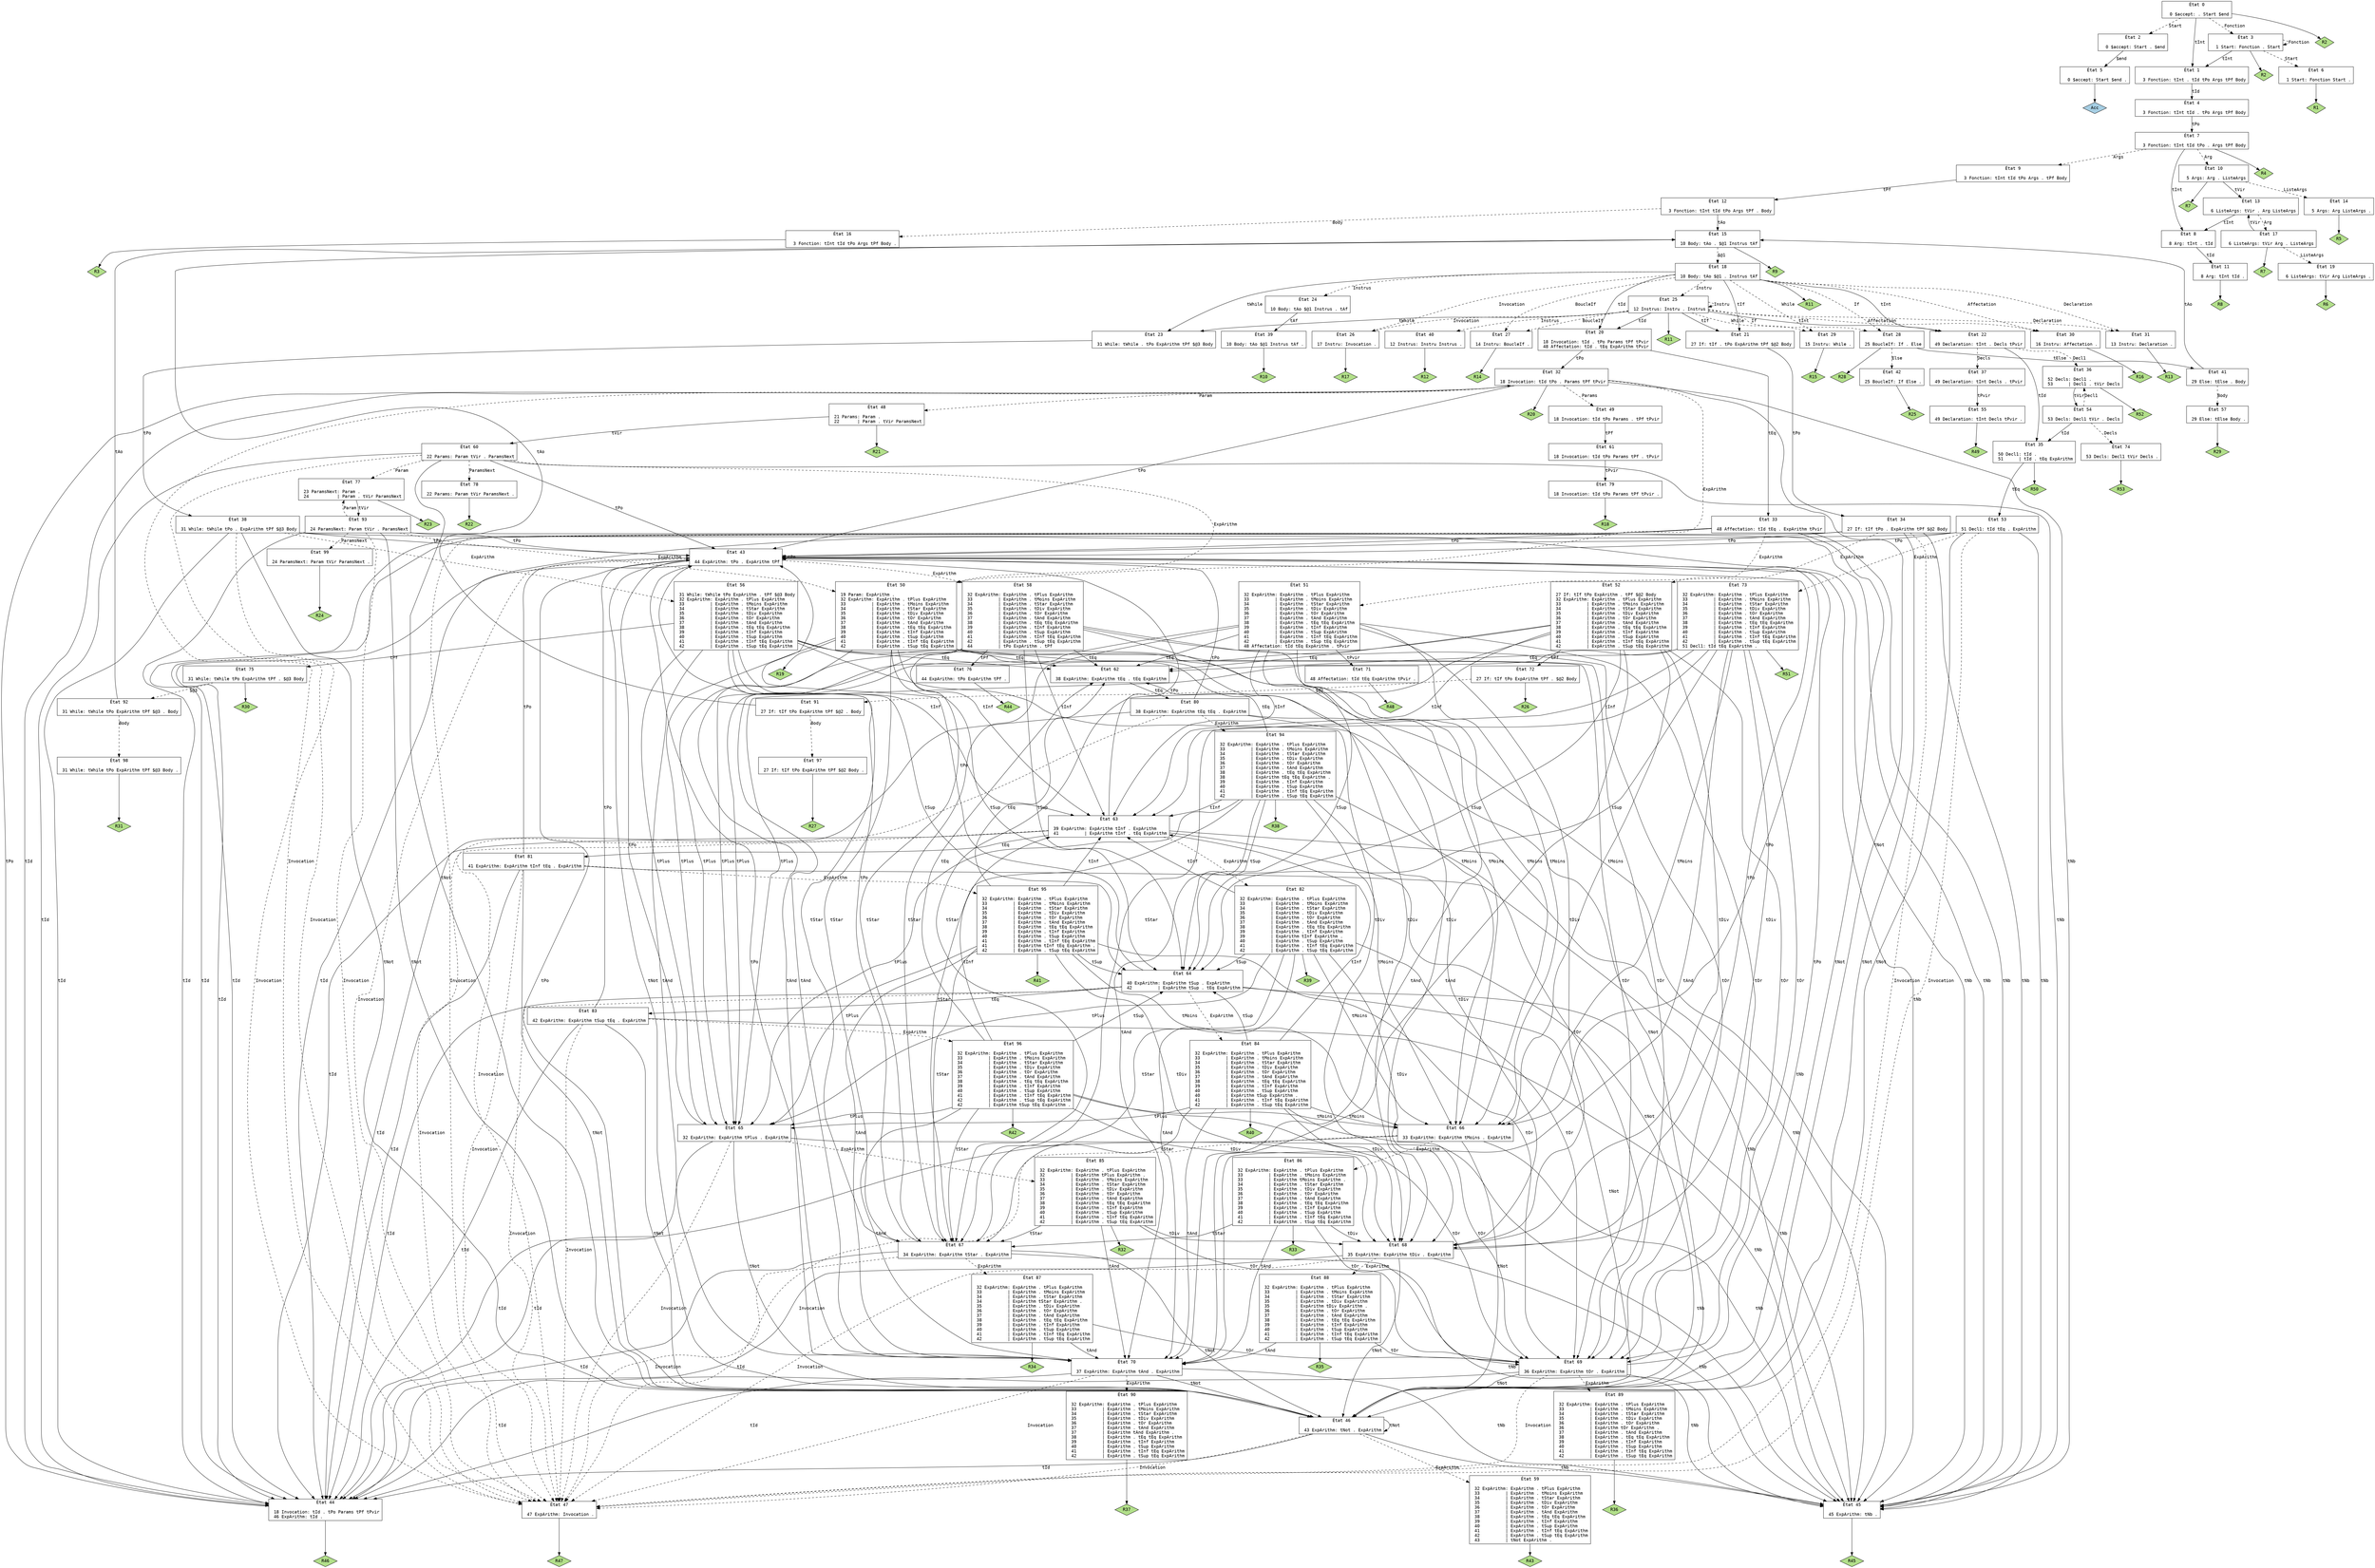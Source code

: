 // Produit par GNU Bison 3.0.2.
// Rapporter les bugs à <bug-bison@gnu.org>.
// Page d'accueil: <http://www.gnu.org/software/bison/>.

digraph "source.yacc"
{
  node [fontname = courier, shape = box, colorscheme = paired6]
  edge [fontname = courier]

  0 [label="État 0\n\l  0 $accept: . Start $end\l"]
  0 -> 1 [style=solid label="tInt"]
  0 -> 2 [style=dashed label="Start"]
  0 -> 3 [style=dashed label="Fonction"]
  0 -> "0R2" [style=solid]
 "0R2" [label="R2", fillcolor=3, shape=diamond, style=filled]
  1 [label="État 1\n\l  3 Fonction: tInt . tId tPo Args tPf Body\l"]
  1 -> 4 [style=solid label="tId"]
  2 [label="État 2\n\l  0 $accept: Start . $end\l"]
  2 -> 5 [style=solid label="$end"]
  3 [label="État 3\n\l  1 Start: Fonction . Start\l"]
  3 -> 1 [style=solid label="tInt"]
  3 -> 6 [style=dashed label="Start"]
  3 -> 3 [style=dashed label="Fonction"]
  3 -> "3R2" [style=solid]
 "3R2" [label="R2", fillcolor=3, shape=diamond, style=filled]
  4 [label="État 4\n\l  3 Fonction: tInt tId . tPo Args tPf Body\l"]
  4 -> 7 [style=solid label="tPo"]
  5 [label="État 5\n\l  0 $accept: Start $end .\l"]
  5 -> "5R0" [style=solid]
 "5R0" [label="Acc", fillcolor=1, shape=diamond, style=filled]
  6 [label="État 6\n\l  1 Start: Fonction Start .\l"]
  6 -> "6R1" [style=solid]
 "6R1" [label="R1", fillcolor=3, shape=diamond, style=filled]
  7 [label="État 7\n\l  3 Fonction: tInt tId tPo . Args tPf Body\l"]
  7 -> 8 [style=solid label="tInt"]
  7 -> 9 [style=dashed label="Args"]
  7 -> 10 [style=dashed label="Arg"]
  7 -> "7R4" [style=solid]
 "7R4" [label="R4", fillcolor=3, shape=diamond, style=filled]
  8 [label="État 8\n\l  8 Arg: tInt . tId\l"]
  8 -> 11 [style=solid label="tId"]
  9 [label="État 9\n\l  3 Fonction: tInt tId tPo Args . tPf Body\l"]
  9 -> 12 [style=solid label="tPf"]
  10 [label="État 10\n\l  5 Args: Arg . ListeArgs\l"]
  10 -> 13 [style=solid label="tVir"]
  10 -> 14 [style=dashed label="ListeArgs"]
  10 -> "10R7" [style=solid]
 "10R7" [label="R7", fillcolor=3, shape=diamond, style=filled]
  11 [label="État 11\n\l  8 Arg: tInt tId .\l"]
  11 -> "11R8" [style=solid]
 "11R8" [label="R8", fillcolor=3, shape=diamond, style=filled]
  12 [label="État 12\n\l  3 Fonction: tInt tId tPo Args tPf . Body\l"]
  12 -> 15 [style=solid label="tAo"]
  12 -> 16 [style=dashed label="Body"]
  13 [label="État 13\n\l  6 ListeArgs: tVir . Arg ListeArgs\l"]
  13 -> 8 [style=solid label="tInt"]
  13 -> 17 [style=dashed label="Arg"]
  14 [label="État 14\n\l  5 Args: Arg ListeArgs .\l"]
  14 -> "14R5" [style=solid]
 "14R5" [label="R5", fillcolor=3, shape=diamond, style=filled]
  15 [label="État 15\n\l 10 Body: tAo . $@1 Instrus tAf\l"]
  15 -> 18 [style=dashed label="$@1"]
  15 -> "15R9" [style=solid]
 "15R9" [label="R9", fillcolor=3, shape=diamond, style=filled]
  16 [label="État 16\n\l  3 Fonction: tInt tId tPo Args tPf Body .\l"]
  16 -> "16R3" [style=solid]
 "16R3" [label="R3", fillcolor=3, shape=diamond, style=filled]
  17 [label="État 17\n\l  6 ListeArgs: tVir Arg . ListeArgs\l"]
  17 -> 13 [style=solid label="tVir"]
  17 -> 19 [style=dashed label="ListeArgs"]
  17 -> "17R7" [style=solid]
 "17R7" [label="R7", fillcolor=3, shape=diamond, style=filled]
  18 [label="État 18\n\l 10 Body: tAo $@1 . Instrus tAf\l"]
  18 -> 20 [style=solid label="tId"]
  18 -> 21 [style=solid label="tIf"]
  18 -> 22 [style=solid label="tInt"]
  18 -> 23 [style=solid label="tWhile"]
  18 -> 24 [style=dashed label="Instrus"]
  18 -> 25 [style=dashed label="Instru"]
  18 -> 26 [style=dashed label="Invocation"]
  18 -> 27 [style=dashed label="BoucleIf"]
  18 -> 28 [style=dashed label="If"]
  18 -> 29 [style=dashed label="While"]
  18 -> 30 [style=dashed label="Affectation"]
  18 -> 31 [style=dashed label="Declaration"]
  18 -> "18R11" [style=solid]
 "18R11" [label="R11", fillcolor=3, shape=diamond, style=filled]
  19 [label="État 19\n\l  6 ListeArgs: tVir Arg ListeArgs .\l"]
  19 -> "19R6" [style=solid]
 "19R6" [label="R6", fillcolor=3, shape=diamond, style=filled]
  20 [label="État 20\n\l 18 Invocation: tId . tPo Params tPf tPvir\l 48 Affectation: tId . tEq ExpArithm tPvir\l"]
  20 -> 32 [style=solid label="tPo"]
  20 -> 33 [style=solid label="tEq"]
  21 [label="État 21\n\l 27 If: tIf . tPo ExpArithm tPf $@2 Body\l"]
  21 -> 34 [style=solid label="tPo"]
  22 [label="État 22\n\l 49 Declaration: tInt . Decls tPvir\l"]
  22 -> 35 [style=solid label="tId"]
  22 -> 36 [style=dashed label="Decl1"]
  22 -> 37 [style=dashed label="Decls"]
  23 [label="État 23\n\l 31 While: tWhile . tPo ExpArithm tPf $@3 Body\l"]
  23 -> 38 [style=solid label="tPo"]
  24 [label="État 24\n\l 10 Body: tAo $@1 Instrus . tAf\l"]
  24 -> 39 [style=solid label="tAf"]
  25 [label="État 25\n\l 12 Instrus: Instru . Instrus\l"]
  25 -> 20 [style=solid label="tId"]
  25 -> 21 [style=solid label="tIf"]
  25 -> 22 [style=solid label="tInt"]
  25 -> 23 [style=solid label="tWhile"]
  25 -> 40 [style=dashed label="Instrus"]
  25 -> 25 [style=dashed label="Instru"]
  25 -> 26 [style=dashed label="Invocation"]
  25 -> 27 [style=dashed label="BoucleIf"]
  25 -> 28 [style=dashed label="If"]
  25 -> 29 [style=dashed label="While"]
  25 -> 30 [style=dashed label="Affectation"]
  25 -> 31 [style=dashed label="Declaration"]
  25 -> "25R11" [style=solid]
 "25R11" [label="R11", fillcolor=3, shape=diamond, style=filled]
  26 [label="État 26\n\l 17 Instru: Invocation .\l"]
  26 -> "26R17" [style=solid]
 "26R17" [label="R17", fillcolor=3, shape=diamond, style=filled]
  27 [label="État 27\n\l 14 Instru: BoucleIf .\l"]
  27 -> "27R14" [style=solid]
 "27R14" [label="R14", fillcolor=3, shape=diamond, style=filled]
  28 [label="État 28\n\l 25 BoucleIf: If . Else\l"]
  28 -> 41 [style=solid label="tElse"]
  28 -> 42 [style=dashed label="Else"]
  28 -> "28R28" [style=solid]
 "28R28" [label="R28", fillcolor=3, shape=diamond, style=filled]
  29 [label="État 29\n\l 15 Instru: While .\l"]
  29 -> "29R15" [style=solid]
 "29R15" [label="R15", fillcolor=3, shape=diamond, style=filled]
  30 [label="État 30\n\l 16 Instru: Affectation .\l"]
  30 -> "30R16" [style=solid]
 "30R16" [label="R16", fillcolor=3, shape=diamond, style=filled]
  31 [label="État 31\n\l 13 Instru: Declaration .\l"]
  31 -> "31R13" [style=solid]
 "31R13" [label="R13", fillcolor=3, shape=diamond, style=filled]
  32 [label="État 32\n\l 18 Invocation: tId tPo . Params tPf tPvir\l"]
  32 -> 43 [style=solid label="tPo"]
  32 -> 44 [style=solid label="tId"]
  32 -> 45 [style=solid label="tNb"]
  32 -> 46 [style=solid label="tNot"]
  32 -> 47 [style=dashed label="Invocation"]
  32 -> 48 [style=dashed label="Param"]
  32 -> 49 [style=dashed label="Params"]
  32 -> 50 [style=dashed label="ExpArithm"]
  32 -> "32R20" [style=solid]
 "32R20" [label="R20", fillcolor=3, shape=diamond, style=filled]
  33 [label="État 33\n\l 48 Affectation: tId tEq . ExpArithm tPvir\l"]
  33 -> 43 [style=solid label="tPo"]
  33 -> 44 [style=solid label="tId"]
  33 -> 45 [style=solid label="tNb"]
  33 -> 46 [style=solid label="tNot"]
  33 -> 47 [style=dashed label="Invocation"]
  33 -> 51 [style=dashed label="ExpArithm"]
  34 [label="État 34\n\l 27 If: tIf tPo . ExpArithm tPf $@2 Body\l"]
  34 -> 43 [style=solid label="tPo"]
  34 -> 44 [style=solid label="tId"]
  34 -> 45 [style=solid label="tNb"]
  34 -> 46 [style=solid label="tNot"]
  34 -> 47 [style=dashed label="Invocation"]
  34 -> 52 [style=dashed label="ExpArithm"]
  35 [label="État 35\n\l 50 Decl1: tId .\l 51      | tId . tEq ExpArithm\l"]
  35 -> 53 [style=solid label="tEq"]
  35 -> "35R50" [style=solid]
 "35R50" [label="R50", fillcolor=3, shape=diamond, style=filled]
  36 [label="État 36\n\l 52 Decls: Decl1 .\l 53      | Decl1 . tVir Decls\l"]
  36 -> 54 [style=solid label="tVir"]
  36 -> "36R52" [style=solid]
 "36R52" [label="R52", fillcolor=3, shape=diamond, style=filled]
  37 [label="État 37\n\l 49 Declaration: tInt Decls . tPvir\l"]
  37 -> 55 [style=solid label="tPvir"]
  38 [label="État 38\n\l 31 While: tWhile tPo . ExpArithm tPf $@3 Body\l"]
  38 -> 43 [style=solid label="tPo"]
  38 -> 44 [style=solid label="tId"]
  38 -> 45 [style=solid label="tNb"]
  38 -> 46 [style=solid label="tNot"]
  38 -> 47 [style=dashed label="Invocation"]
  38 -> 56 [style=dashed label="ExpArithm"]
  39 [label="État 39\n\l 10 Body: tAo $@1 Instrus tAf .\l"]
  39 -> "39R10" [style=solid]
 "39R10" [label="R10", fillcolor=3, shape=diamond, style=filled]
  40 [label="État 40\n\l 12 Instrus: Instru Instrus .\l"]
  40 -> "40R12" [style=solid]
 "40R12" [label="R12", fillcolor=3, shape=diamond, style=filled]
  41 [label="État 41\n\l 29 Else: tElse . Body\l"]
  41 -> 15 [style=solid label="tAo"]
  41 -> 57 [style=dashed label="Body"]
  42 [label="État 42\n\l 25 BoucleIf: If Else .\l"]
  42 -> "42R25" [style=solid]
 "42R25" [label="R25", fillcolor=3, shape=diamond, style=filled]
  43 [label="État 43\n\l 44 ExpArithm: tPo . ExpArithm tPf\l"]
  43 -> 43 [style=solid label="tPo"]
  43 -> 44 [style=solid label="tId"]
  43 -> 45 [style=solid label="tNb"]
  43 -> 46 [style=solid label="tNot"]
  43 -> 47 [style=dashed label="Invocation"]
  43 -> 58 [style=dashed label="ExpArithm"]
  44 [label="État 44\n\l 18 Invocation: tId . tPo Params tPf tPvir\l 46 ExpArithm: tId .\l"]
  44 -> 32 [style=solid label="tPo"]
  44 -> "44R46" [style=solid]
 "44R46" [label="R46", fillcolor=3, shape=diamond, style=filled]
  45 [label="État 45\n\l 45 ExpArithm: tNb .\l"]
  45 -> "45R45" [style=solid]
 "45R45" [label="R45", fillcolor=3, shape=diamond, style=filled]
  46 [label="État 46\n\l 43 ExpArithm: tNot . ExpArithm\l"]
  46 -> 43 [style=solid label="tPo"]
  46 -> 44 [style=solid label="tId"]
  46 -> 45 [style=solid label="tNb"]
  46 -> 46 [style=solid label="tNot"]
  46 -> 47 [style=dashed label="Invocation"]
  46 -> 59 [style=dashed label="ExpArithm"]
  47 [label="État 47\n\l 47 ExpArithm: Invocation .\l"]
  47 -> "47R47" [style=solid]
 "47R47" [label="R47", fillcolor=3, shape=diamond, style=filled]
  48 [label="État 48\n\l 21 Params: Param .\l 22       | Param . tVir ParamsNext\l"]
  48 -> 60 [style=solid label="tVir"]
  48 -> "48R21" [style=solid]
 "48R21" [label="R21", fillcolor=3, shape=diamond, style=filled]
  49 [label="État 49\n\l 18 Invocation: tId tPo Params . tPf tPvir\l"]
  49 -> 61 [style=solid label="tPf"]
  50 [label="État 50\n\l 19 Param: ExpArithm .\l 32 ExpArithm: ExpArithm . tPlus ExpArithm\l 33          | ExpArithm . tMoins ExpArithm\l 34          | ExpArithm . tStar ExpArithm\l 35          | ExpArithm . tDiv ExpArithm\l 36          | ExpArithm . tOr ExpArithm\l 37          | ExpArithm . tAnd ExpArithm\l 38          | ExpArithm . tEq tEq ExpArithm\l 39          | ExpArithm . tInf ExpArithm\l 40          | ExpArithm . tSup ExpArithm\l 41          | ExpArithm . tInf tEq ExpArithm\l 42          | ExpArithm . tSup tEq ExpArithm\l"]
  50 -> 62 [style=solid label="tEq"]
  50 -> 63 [style=solid label="tInf"]
  50 -> 64 [style=solid label="tSup"]
  50 -> 65 [style=solid label="tPlus"]
  50 -> 66 [style=solid label="tMoins"]
  50 -> 67 [style=solid label="tStar"]
  50 -> 68 [style=solid label="tDiv"]
  50 -> 69 [style=solid label="tOr"]
  50 -> 70 [style=solid label="tAnd"]
  50 -> "50R19" [style=solid]
 "50R19" [label="R19", fillcolor=3, shape=diamond, style=filled]
  51 [label="État 51\n\l 32 ExpArithm: ExpArithm . tPlus ExpArithm\l 33          | ExpArithm . tMoins ExpArithm\l 34          | ExpArithm . tStar ExpArithm\l 35          | ExpArithm . tDiv ExpArithm\l 36          | ExpArithm . tOr ExpArithm\l 37          | ExpArithm . tAnd ExpArithm\l 38          | ExpArithm . tEq tEq ExpArithm\l 39          | ExpArithm . tInf ExpArithm\l 40          | ExpArithm . tSup ExpArithm\l 41          | ExpArithm . tInf tEq ExpArithm\l 42          | ExpArithm . tSup tEq ExpArithm\l 48 Affectation: tId tEq ExpArithm . tPvir\l"]
  51 -> 71 [style=solid label="tPvir"]
  51 -> 62 [style=solid label="tEq"]
  51 -> 63 [style=solid label="tInf"]
  51 -> 64 [style=solid label="tSup"]
  51 -> 65 [style=solid label="tPlus"]
  51 -> 66 [style=solid label="tMoins"]
  51 -> 67 [style=solid label="tStar"]
  51 -> 68 [style=solid label="tDiv"]
  51 -> 69 [style=solid label="tOr"]
  51 -> 70 [style=solid label="tAnd"]
  52 [label="État 52\n\l 27 If: tIf tPo ExpArithm . tPf $@2 Body\l 32 ExpArithm: ExpArithm . tPlus ExpArithm\l 33          | ExpArithm . tMoins ExpArithm\l 34          | ExpArithm . tStar ExpArithm\l 35          | ExpArithm . tDiv ExpArithm\l 36          | ExpArithm . tOr ExpArithm\l 37          | ExpArithm . tAnd ExpArithm\l 38          | ExpArithm . tEq tEq ExpArithm\l 39          | ExpArithm . tInf ExpArithm\l 40          | ExpArithm . tSup ExpArithm\l 41          | ExpArithm . tInf tEq ExpArithm\l 42          | ExpArithm . tSup tEq ExpArithm\l"]
  52 -> 72 [style=solid label="tPf"]
  52 -> 62 [style=solid label="tEq"]
  52 -> 63 [style=solid label="tInf"]
  52 -> 64 [style=solid label="tSup"]
  52 -> 65 [style=solid label="tPlus"]
  52 -> 66 [style=solid label="tMoins"]
  52 -> 67 [style=solid label="tStar"]
  52 -> 68 [style=solid label="tDiv"]
  52 -> 69 [style=solid label="tOr"]
  52 -> 70 [style=solid label="tAnd"]
  53 [label="État 53\n\l 51 Decl1: tId tEq . ExpArithm\l"]
  53 -> 43 [style=solid label="tPo"]
  53 -> 44 [style=solid label="tId"]
  53 -> 45 [style=solid label="tNb"]
  53 -> 46 [style=solid label="tNot"]
  53 -> 47 [style=dashed label="Invocation"]
  53 -> 73 [style=dashed label="ExpArithm"]
  54 [label="État 54\n\l 53 Decls: Decl1 tVir . Decls\l"]
  54 -> 35 [style=solid label="tId"]
  54 -> 36 [style=dashed label="Decl1"]
  54 -> 74 [style=dashed label="Decls"]
  55 [label="État 55\n\l 49 Declaration: tInt Decls tPvir .\l"]
  55 -> "55R49" [style=solid]
 "55R49" [label="R49", fillcolor=3, shape=diamond, style=filled]
  56 [label="État 56\n\l 31 While: tWhile tPo ExpArithm . tPf $@3 Body\l 32 ExpArithm: ExpArithm . tPlus ExpArithm\l 33          | ExpArithm . tMoins ExpArithm\l 34          | ExpArithm . tStar ExpArithm\l 35          | ExpArithm . tDiv ExpArithm\l 36          | ExpArithm . tOr ExpArithm\l 37          | ExpArithm . tAnd ExpArithm\l 38          | ExpArithm . tEq tEq ExpArithm\l 39          | ExpArithm . tInf ExpArithm\l 40          | ExpArithm . tSup ExpArithm\l 41          | ExpArithm . tInf tEq ExpArithm\l 42          | ExpArithm . tSup tEq ExpArithm\l"]
  56 -> 75 [style=solid label="tPf"]
  56 -> 62 [style=solid label="tEq"]
  56 -> 63 [style=solid label="tInf"]
  56 -> 64 [style=solid label="tSup"]
  56 -> 65 [style=solid label="tPlus"]
  56 -> 66 [style=solid label="tMoins"]
  56 -> 67 [style=solid label="tStar"]
  56 -> 68 [style=solid label="tDiv"]
  56 -> 69 [style=solid label="tOr"]
  56 -> 70 [style=solid label="tAnd"]
  57 [label="État 57\n\l 29 Else: tElse Body .\l"]
  57 -> "57R29" [style=solid]
 "57R29" [label="R29", fillcolor=3, shape=diamond, style=filled]
  58 [label="État 58\n\l 32 ExpArithm: ExpArithm . tPlus ExpArithm\l 33          | ExpArithm . tMoins ExpArithm\l 34          | ExpArithm . tStar ExpArithm\l 35          | ExpArithm . tDiv ExpArithm\l 36          | ExpArithm . tOr ExpArithm\l 37          | ExpArithm . tAnd ExpArithm\l 38          | ExpArithm . tEq tEq ExpArithm\l 39          | ExpArithm . tInf ExpArithm\l 40          | ExpArithm . tSup ExpArithm\l 41          | ExpArithm . tInf tEq ExpArithm\l 42          | ExpArithm . tSup tEq ExpArithm\l 44          | tPo ExpArithm . tPf\l"]
  58 -> 76 [style=solid label="tPf"]
  58 -> 62 [style=solid label="tEq"]
  58 -> 63 [style=solid label="tInf"]
  58 -> 64 [style=solid label="tSup"]
  58 -> 65 [style=solid label="tPlus"]
  58 -> 66 [style=solid label="tMoins"]
  58 -> 67 [style=solid label="tStar"]
  58 -> 68 [style=solid label="tDiv"]
  58 -> 69 [style=solid label="tOr"]
  58 -> 70 [style=solid label="tAnd"]
  59 [label="État 59\n\l 32 ExpArithm: ExpArithm . tPlus ExpArithm\l 33          | ExpArithm . tMoins ExpArithm\l 34          | ExpArithm . tStar ExpArithm\l 35          | ExpArithm . tDiv ExpArithm\l 36          | ExpArithm . tOr ExpArithm\l 37          | ExpArithm . tAnd ExpArithm\l 38          | ExpArithm . tEq tEq ExpArithm\l 39          | ExpArithm . tInf ExpArithm\l 40          | ExpArithm . tSup ExpArithm\l 41          | ExpArithm . tInf tEq ExpArithm\l 42          | ExpArithm . tSup tEq ExpArithm\l 43          | tNot ExpArithm .\l"]
  59 -> "59R43" [style=solid]
 "59R43" [label="R43", fillcolor=3, shape=diamond, style=filled]
  60 [label="État 60\n\l 22 Params: Param tVir . ParamsNext\l"]
  60 -> 43 [style=solid label="tPo"]
  60 -> 44 [style=solid label="tId"]
  60 -> 45 [style=solid label="tNb"]
  60 -> 46 [style=solid label="tNot"]
  60 -> 47 [style=dashed label="Invocation"]
  60 -> 77 [style=dashed label="Param"]
  60 -> 78 [style=dashed label="ParamsNext"]
  60 -> 50 [style=dashed label="ExpArithm"]
  61 [label="État 61\n\l 18 Invocation: tId tPo Params tPf . tPvir\l"]
  61 -> 79 [style=solid label="tPvir"]
  62 [label="État 62\n\l 38 ExpArithm: ExpArithm tEq . tEq ExpArithm\l"]
  62 -> 80 [style=solid label="tEq"]
  63 [label="État 63\n\l 39 ExpArithm: ExpArithm tInf . ExpArithm\l 41          | ExpArithm tInf . tEq ExpArithm\l"]
  63 -> 43 [style=solid label="tPo"]
  63 -> 44 [style=solid label="tId"]
  63 -> 45 [style=solid label="tNb"]
  63 -> 81 [style=solid label="tEq"]
  63 -> 46 [style=solid label="tNot"]
  63 -> 47 [style=dashed label="Invocation"]
  63 -> 82 [style=dashed label="ExpArithm"]
  64 [label="État 64\n\l 40 ExpArithm: ExpArithm tSup . ExpArithm\l 42          | ExpArithm tSup . tEq ExpArithm\l"]
  64 -> 43 [style=solid label="tPo"]
  64 -> 44 [style=solid label="tId"]
  64 -> 45 [style=solid label="tNb"]
  64 -> 83 [style=solid label="tEq"]
  64 -> 46 [style=solid label="tNot"]
  64 -> 47 [style=dashed label="Invocation"]
  64 -> 84 [style=dashed label="ExpArithm"]
  65 [label="État 65\n\l 32 ExpArithm: ExpArithm tPlus . ExpArithm\l"]
  65 -> 43 [style=solid label="tPo"]
  65 -> 44 [style=solid label="tId"]
  65 -> 45 [style=solid label="tNb"]
  65 -> 46 [style=solid label="tNot"]
  65 -> 47 [style=dashed label="Invocation"]
  65 -> 85 [style=dashed label="ExpArithm"]
  66 [label="État 66\n\l 33 ExpArithm: ExpArithm tMoins . ExpArithm\l"]
  66 -> 43 [style=solid label="tPo"]
  66 -> 44 [style=solid label="tId"]
  66 -> 45 [style=solid label="tNb"]
  66 -> 46 [style=solid label="tNot"]
  66 -> 47 [style=dashed label="Invocation"]
  66 -> 86 [style=dashed label="ExpArithm"]
  67 [label="État 67\n\l 34 ExpArithm: ExpArithm tStar . ExpArithm\l"]
  67 -> 43 [style=solid label="tPo"]
  67 -> 44 [style=solid label="tId"]
  67 -> 45 [style=solid label="tNb"]
  67 -> 46 [style=solid label="tNot"]
  67 -> 47 [style=dashed label="Invocation"]
  67 -> 87 [style=dashed label="ExpArithm"]
  68 [label="État 68\n\l 35 ExpArithm: ExpArithm tDiv . ExpArithm\l"]
  68 -> 43 [style=solid label="tPo"]
  68 -> 44 [style=solid label="tId"]
  68 -> 45 [style=solid label="tNb"]
  68 -> 46 [style=solid label="tNot"]
  68 -> 47 [style=dashed label="Invocation"]
  68 -> 88 [style=dashed label="ExpArithm"]
  69 [label="État 69\n\l 36 ExpArithm: ExpArithm tOr . ExpArithm\l"]
  69 -> 43 [style=solid label="tPo"]
  69 -> 44 [style=solid label="tId"]
  69 -> 45 [style=solid label="tNb"]
  69 -> 46 [style=solid label="tNot"]
  69 -> 47 [style=dashed label="Invocation"]
  69 -> 89 [style=dashed label="ExpArithm"]
  70 [label="État 70\n\l 37 ExpArithm: ExpArithm tAnd . ExpArithm\l"]
  70 -> 43 [style=solid label="tPo"]
  70 -> 44 [style=solid label="tId"]
  70 -> 45 [style=solid label="tNb"]
  70 -> 46 [style=solid label="tNot"]
  70 -> 47 [style=dashed label="Invocation"]
  70 -> 90 [style=dashed label="ExpArithm"]
  71 [label="État 71\n\l 48 Affectation: tId tEq ExpArithm tPvir .\l"]
  71 -> "71R48" [style=solid]
 "71R48" [label="R48", fillcolor=3, shape=diamond, style=filled]
  72 [label="État 72\n\l 27 If: tIf tPo ExpArithm tPf . $@2 Body\l"]
  72 -> 91 [style=dashed label="$@2"]
  72 -> "72R26" [style=solid]
 "72R26" [label="R26", fillcolor=3, shape=diamond, style=filled]
  73 [label="État 73\n\l 32 ExpArithm: ExpArithm . tPlus ExpArithm\l 33          | ExpArithm . tMoins ExpArithm\l 34          | ExpArithm . tStar ExpArithm\l 35          | ExpArithm . tDiv ExpArithm\l 36          | ExpArithm . tOr ExpArithm\l 37          | ExpArithm . tAnd ExpArithm\l 38          | ExpArithm . tEq tEq ExpArithm\l 39          | ExpArithm . tInf ExpArithm\l 40          | ExpArithm . tSup ExpArithm\l 41          | ExpArithm . tInf tEq ExpArithm\l 42          | ExpArithm . tSup tEq ExpArithm\l 51 Decl1: tId tEq ExpArithm .\l"]
  73 -> 62 [style=solid label="tEq"]
  73 -> 63 [style=solid label="tInf"]
  73 -> 64 [style=solid label="tSup"]
  73 -> 65 [style=solid label="tPlus"]
  73 -> 66 [style=solid label="tMoins"]
  73 -> 67 [style=solid label="tStar"]
  73 -> 68 [style=solid label="tDiv"]
  73 -> 69 [style=solid label="tOr"]
  73 -> 70 [style=solid label="tAnd"]
  73 -> "73R51" [style=solid]
 "73R51" [label="R51", fillcolor=3, shape=diamond, style=filled]
  74 [label="État 74\n\l 53 Decls: Decl1 tVir Decls .\l"]
  74 -> "74R53" [style=solid]
 "74R53" [label="R53", fillcolor=3, shape=diamond, style=filled]
  75 [label="État 75\n\l 31 While: tWhile tPo ExpArithm tPf . $@3 Body\l"]
  75 -> 92 [style=dashed label="$@3"]
  75 -> "75R30" [style=solid]
 "75R30" [label="R30", fillcolor=3, shape=diamond, style=filled]
  76 [label="État 76\n\l 44 ExpArithm: tPo ExpArithm tPf .\l"]
  76 -> "76R44" [style=solid]
 "76R44" [label="R44", fillcolor=3, shape=diamond, style=filled]
  77 [label="État 77\n\l 23 ParamsNext: Param .\l 24           | Param . tVir ParamsNext\l"]
  77 -> 93 [style=solid label="tVir"]
  77 -> "77R23" [style=solid]
 "77R23" [label="R23", fillcolor=3, shape=diamond, style=filled]
  78 [label="État 78\n\l 22 Params: Param tVir ParamsNext .\l"]
  78 -> "78R22" [style=solid]
 "78R22" [label="R22", fillcolor=3, shape=diamond, style=filled]
  79 [label="État 79\n\l 18 Invocation: tId tPo Params tPf tPvir .\l"]
  79 -> "79R18" [style=solid]
 "79R18" [label="R18", fillcolor=3, shape=diamond, style=filled]
  80 [label="État 80\n\l 38 ExpArithm: ExpArithm tEq tEq . ExpArithm\l"]
  80 -> 43 [style=solid label="tPo"]
  80 -> 44 [style=solid label="tId"]
  80 -> 45 [style=solid label="tNb"]
  80 -> 46 [style=solid label="tNot"]
  80 -> 47 [style=dashed label="Invocation"]
  80 -> 94 [style=dashed label="ExpArithm"]
  81 [label="État 81\n\l 41 ExpArithm: ExpArithm tInf tEq . ExpArithm\l"]
  81 -> 43 [style=solid label="tPo"]
  81 -> 44 [style=solid label="tId"]
  81 -> 45 [style=solid label="tNb"]
  81 -> 46 [style=solid label="tNot"]
  81 -> 47 [style=dashed label="Invocation"]
  81 -> 95 [style=dashed label="ExpArithm"]
  82 [label="État 82\n\l 32 ExpArithm: ExpArithm . tPlus ExpArithm\l 33          | ExpArithm . tMoins ExpArithm\l 34          | ExpArithm . tStar ExpArithm\l 35          | ExpArithm . tDiv ExpArithm\l 36          | ExpArithm . tOr ExpArithm\l 37          | ExpArithm . tAnd ExpArithm\l 38          | ExpArithm . tEq tEq ExpArithm\l 39          | ExpArithm . tInf ExpArithm\l 39          | ExpArithm tInf ExpArithm .\l 40          | ExpArithm . tSup ExpArithm\l 41          | ExpArithm . tInf tEq ExpArithm\l 42          | ExpArithm . tSup tEq ExpArithm\l"]
  82 -> 63 [style=solid label="tInf"]
  82 -> 64 [style=solid label="tSup"]
  82 -> 65 [style=solid label="tPlus"]
  82 -> 66 [style=solid label="tMoins"]
  82 -> 67 [style=solid label="tStar"]
  82 -> 68 [style=solid label="tDiv"]
  82 -> 69 [style=solid label="tOr"]
  82 -> 70 [style=solid label="tAnd"]
  82 -> "82R39" [style=solid]
 "82R39" [label="R39", fillcolor=3, shape=diamond, style=filled]
  83 [label="État 83\n\l 42 ExpArithm: ExpArithm tSup tEq . ExpArithm\l"]
  83 -> 43 [style=solid label="tPo"]
  83 -> 44 [style=solid label="tId"]
  83 -> 45 [style=solid label="tNb"]
  83 -> 46 [style=solid label="tNot"]
  83 -> 47 [style=dashed label="Invocation"]
  83 -> 96 [style=dashed label="ExpArithm"]
  84 [label="État 84\n\l 32 ExpArithm: ExpArithm . tPlus ExpArithm\l 33          | ExpArithm . tMoins ExpArithm\l 34          | ExpArithm . tStar ExpArithm\l 35          | ExpArithm . tDiv ExpArithm\l 36          | ExpArithm . tOr ExpArithm\l 37          | ExpArithm . tAnd ExpArithm\l 38          | ExpArithm . tEq tEq ExpArithm\l 39          | ExpArithm . tInf ExpArithm\l 40          | ExpArithm . tSup ExpArithm\l 40          | ExpArithm tSup ExpArithm .\l 41          | ExpArithm . tInf tEq ExpArithm\l 42          | ExpArithm . tSup tEq ExpArithm\l"]
  84 -> 63 [style=solid label="tInf"]
  84 -> 64 [style=solid label="tSup"]
  84 -> 65 [style=solid label="tPlus"]
  84 -> 66 [style=solid label="tMoins"]
  84 -> 67 [style=solid label="tStar"]
  84 -> 68 [style=solid label="tDiv"]
  84 -> 69 [style=solid label="tOr"]
  84 -> 70 [style=solid label="tAnd"]
  84 -> "84R40" [style=solid]
 "84R40" [label="R40", fillcolor=3, shape=diamond, style=filled]
  85 [label="État 85\n\l 32 ExpArithm: ExpArithm . tPlus ExpArithm\l 32          | ExpArithm tPlus ExpArithm .\l 33          | ExpArithm . tMoins ExpArithm\l 34          | ExpArithm . tStar ExpArithm\l 35          | ExpArithm . tDiv ExpArithm\l 36          | ExpArithm . tOr ExpArithm\l 37          | ExpArithm . tAnd ExpArithm\l 38          | ExpArithm . tEq tEq ExpArithm\l 39          | ExpArithm . tInf ExpArithm\l 40          | ExpArithm . tSup ExpArithm\l 41          | ExpArithm . tInf tEq ExpArithm\l 42          | ExpArithm . tSup tEq ExpArithm\l"]
  85 -> 67 [style=solid label="tStar"]
  85 -> 68 [style=solid label="tDiv"]
  85 -> 69 [style=solid label="tOr"]
  85 -> 70 [style=solid label="tAnd"]
  85 -> "85R32" [style=solid]
 "85R32" [label="R32", fillcolor=3, shape=diamond, style=filled]
  86 [label="État 86\n\l 32 ExpArithm: ExpArithm . tPlus ExpArithm\l 33          | ExpArithm . tMoins ExpArithm\l 33          | ExpArithm tMoins ExpArithm .\l 34          | ExpArithm . tStar ExpArithm\l 35          | ExpArithm . tDiv ExpArithm\l 36          | ExpArithm . tOr ExpArithm\l 37          | ExpArithm . tAnd ExpArithm\l 38          | ExpArithm . tEq tEq ExpArithm\l 39          | ExpArithm . tInf ExpArithm\l 40          | ExpArithm . tSup ExpArithm\l 41          | ExpArithm . tInf tEq ExpArithm\l 42          | ExpArithm . tSup tEq ExpArithm\l"]
  86 -> 67 [style=solid label="tStar"]
  86 -> 68 [style=solid label="tDiv"]
  86 -> 69 [style=solid label="tOr"]
  86 -> 70 [style=solid label="tAnd"]
  86 -> "86R33" [style=solid]
 "86R33" [label="R33", fillcolor=3, shape=diamond, style=filled]
  87 [label="État 87\n\l 32 ExpArithm: ExpArithm . tPlus ExpArithm\l 33          | ExpArithm . tMoins ExpArithm\l 34          | ExpArithm . tStar ExpArithm\l 34          | ExpArithm tStar ExpArithm .\l 35          | ExpArithm . tDiv ExpArithm\l 36          | ExpArithm . tOr ExpArithm\l 37          | ExpArithm . tAnd ExpArithm\l 38          | ExpArithm . tEq tEq ExpArithm\l 39          | ExpArithm . tInf ExpArithm\l 40          | ExpArithm . tSup ExpArithm\l 41          | ExpArithm . tInf tEq ExpArithm\l 42          | ExpArithm . tSup tEq ExpArithm\l"]
  87 -> 69 [style=solid label="tOr"]
  87 -> 70 [style=solid label="tAnd"]
  87 -> "87R34" [style=solid]
 "87R34" [label="R34", fillcolor=3, shape=diamond, style=filled]
  88 [label="État 88\n\l 32 ExpArithm: ExpArithm . tPlus ExpArithm\l 33          | ExpArithm . tMoins ExpArithm\l 34          | ExpArithm . tStar ExpArithm\l 35          | ExpArithm . tDiv ExpArithm\l 35          | ExpArithm tDiv ExpArithm .\l 36          | ExpArithm . tOr ExpArithm\l 37          | ExpArithm . tAnd ExpArithm\l 38          | ExpArithm . tEq tEq ExpArithm\l 39          | ExpArithm . tInf ExpArithm\l 40          | ExpArithm . tSup ExpArithm\l 41          | ExpArithm . tInf tEq ExpArithm\l 42          | ExpArithm . tSup tEq ExpArithm\l"]
  88 -> 69 [style=solid label="tOr"]
  88 -> 70 [style=solid label="tAnd"]
  88 -> "88R35" [style=solid]
 "88R35" [label="R35", fillcolor=3, shape=diamond, style=filled]
  89 [label="État 89\n\l 32 ExpArithm: ExpArithm . tPlus ExpArithm\l 33          | ExpArithm . tMoins ExpArithm\l 34          | ExpArithm . tStar ExpArithm\l 35          | ExpArithm . tDiv ExpArithm\l 36          | ExpArithm . tOr ExpArithm\l 36          | ExpArithm tOr ExpArithm .\l 37          | ExpArithm . tAnd ExpArithm\l 38          | ExpArithm . tEq tEq ExpArithm\l 39          | ExpArithm . tInf ExpArithm\l 40          | ExpArithm . tSup ExpArithm\l 41          | ExpArithm . tInf tEq ExpArithm\l 42          | ExpArithm . tSup tEq ExpArithm\l"]
  89 -> "89R36" [style=solid]
 "89R36" [label="R36", fillcolor=3, shape=diamond, style=filled]
  90 [label="État 90\n\l 32 ExpArithm: ExpArithm . tPlus ExpArithm\l 33          | ExpArithm . tMoins ExpArithm\l 34          | ExpArithm . tStar ExpArithm\l 35          | ExpArithm . tDiv ExpArithm\l 36          | ExpArithm . tOr ExpArithm\l 37          | ExpArithm . tAnd ExpArithm\l 37          | ExpArithm tAnd ExpArithm .\l 38          | ExpArithm . tEq tEq ExpArithm\l 39          | ExpArithm . tInf ExpArithm\l 40          | ExpArithm . tSup ExpArithm\l 41          | ExpArithm . tInf tEq ExpArithm\l 42          | ExpArithm . tSup tEq ExpArithm\l"]
  90 -> "90R37" [style=solid]
 "90R37" [label="R37", fillcolor=3, shape=diamond, style=filled]
  91 [label="État 91\n\l 27 If: tIf tPo ExpArithm tPf $@2 . Body\l"]
  91 -> 15 [style=solid label="tAo"]
  91 -> 97 [style=dashed label="Body"]
  92 [label="État 92\n\l 31 While: tWhile tPo ExpArithm tPf $@3 . Body\l"]
  92 -> 15 [style=solid label="tAo"]
  92 -> 98 [style=dashed label="Body"]
  93 [label="État 93\n\l 24 ParamsNext: Param tVir . ParamsNext\l"]
  93 -> 43 [style=solid label="tPo"]
  93 -> 44 [style=solid label="tId"]
  93 -> 45 [style=solid label="tNb"]
  93 -> 46 [style=solid label="tNot"]
  93 -> 47 [style=dashed label="Invocation"]
  93 -> 77 [style=dashed label="Param"]
  93 -> 99 [style=dashed label="ParamsNext"]
  93 -> 50 [style=dashed label="ExpArithm"]
  94 [label="État 94\n\l 32 ExpArithm: ExpArithm . tPlus ExpArithm\l 33          | ExpArithm . tMoins ExpArithm\l 34          | ExpArithm . tStar ExpArithm\l 35          | ExpArithm . tDiv ExpArithm\l 36          | ExpArithm . tOr ExpArithm\l 37          | ExpArithm . tAnd ExpArithm\l 38          | ExpArithm . tEq tEq ExpArithm\l 38          | ExpArithm tEq tEq ExpArithm .\l 39          | ExpArithm . tInf ExpArithm\l 40          | ExpArithm . tSup ExpArithm\l 41          | ExpArithm . tInf tEq ExpArithm\l 42          | ExpArithm . tSup tEq ExpArithm\l"]
  94 -> 62 [style=solid label="tEq"]
  94 -> 63 [style=solid label="tInf"]
  94 -> 64 [style=solid label="tSup"]
  94 -> 65 [style=solid label="tPlus"]
  94 -> 66 [style=solid label="tMoins"]
  94 -> 67 [style=solid label="tStar"]
  94 -> 68 [style=solid label="tDiv"]
  94 -> 69 [style=solid label="tOr"]
  94 -> 70 [style=solid label="tAnd"]
  94 -> "94R38" [style=solid]
 "94R38" [label="R38", fillcolor=3, shape=diamond, style=filled]
  95 [label="État 95\n\l 32 ExpArithm: ExpArithm . tPlus ExpArithm\l 33          | ExpArithm . tMoins ExpArithm\l 34          | ExpArithm . tStar ExpArithm\l 35          | ExpArithm . tDiv ExpArithm\l 36          | ExpArithm . tOr ExpArithm\l 37          | ExpArithm . tAnd ExpArithm\l 38          | ExpArithm . tEq tEq ExpArithm\l 39          | ExpArithm . tInf ExpArithm\l 40          | ExpArithm . tSup ExpArithm\l 41          | ExpArithm . tInf tEq ExpArithm\l 41          | ExpArithm tInf tEq ExpArithm .\l 42          | ExpArithm . tSup tEq ExpArithm\l"]
  95 -> 62 [style=solid label="tEq"]
  95 -> 63 [style=solid label="tInf"]
  95 -> 64 [style=solid label="tSup"]
  95 -> 65 [style=solid label="tPlus"]
  95 -> 66 [style=solid label="tMoins"]
  95 -> 67 [style=solid label="tStar"]
  95 -> 68 [style=solid label="tDiv"]
  95 -> 69 [style=solid label="tOr"]
  95 -> 70 [style=solid label="tAnd"]
  95 -> "95R41" [style=solid]
 "95R41" [label="R41", fillcolor=3, shape=diamond, style=filled]
  96 [label="État 96\n\l 32 ExpArithm: ExpArithm . tPlus ExpArithm\l 33          | ExpArithm . tMoins ExpArithm\l 34          | ExpArithm . tStar ExpArithm\l 35          | ExpArithm . tDiv ExpArithm\l 36          | ExpArithm . tOr ExpArithm\l 37          | ExpArithm . tAnd ExpArithm\l 38          | ExpArithm . tEq tEq ExpArithm\l 39          | ExpArithm . tInf ExpArithm\l 40          | ExpArithm . tSup ExpArithm\l 41          | ExpArithm . tInf tEq ExpArithm\l 42          | ExpArithm . tSup tEq ExpArithm\l 42          | ExpArithm tSup tEq ExpArithm .\l"]
  96 -> 62 [style=solid label="tEq"]
  96 -> 63 [style=solid label="tInf"]
  96 -> 64 [style=solid label="tSup"]
  96 -> 65 [style=solid label="tPlus"]
  96 -> 66 [style=solid label="tMoins"]
  96 -> 67 [style=solid label="tStar"]
  96 -> 68 [style=solid label="tDiv"]
  96 -> 69 [style=solid label="tOr"]
  96 -> 70 [style=solid label="tAnd"]
  96 -> "96R42" [style=solid]
 "96R42" [label="R42", fillcolor=3, shape=diamond, style=filled]
  97 [label="État 97\n\l 27 If: tIf tPo ExpArithm tPf $@2 Body .\l"]
  97 -> "97R27" [style=solid]
 "97R27" [label="R27", fillcolor=3, shape=diamond, style=filled]
  98 [label="État 98\n\l 31 While: tWhile tPo ExpArithm tPf $@3 Body .\l"]
  98 -> "98R31" [style=solid]
 "98R31" [label="R31", fillcolor=3, shape=diamond, style=filled]
  99 [label="État 99\n\l 24 ParamsNext: Param tVir ParamsNext .\l"]
  99 -> "99R24" [style=solid]
 "99R24" [label="R24", fillcolor=3, shape=diamond, style=filled]
}
